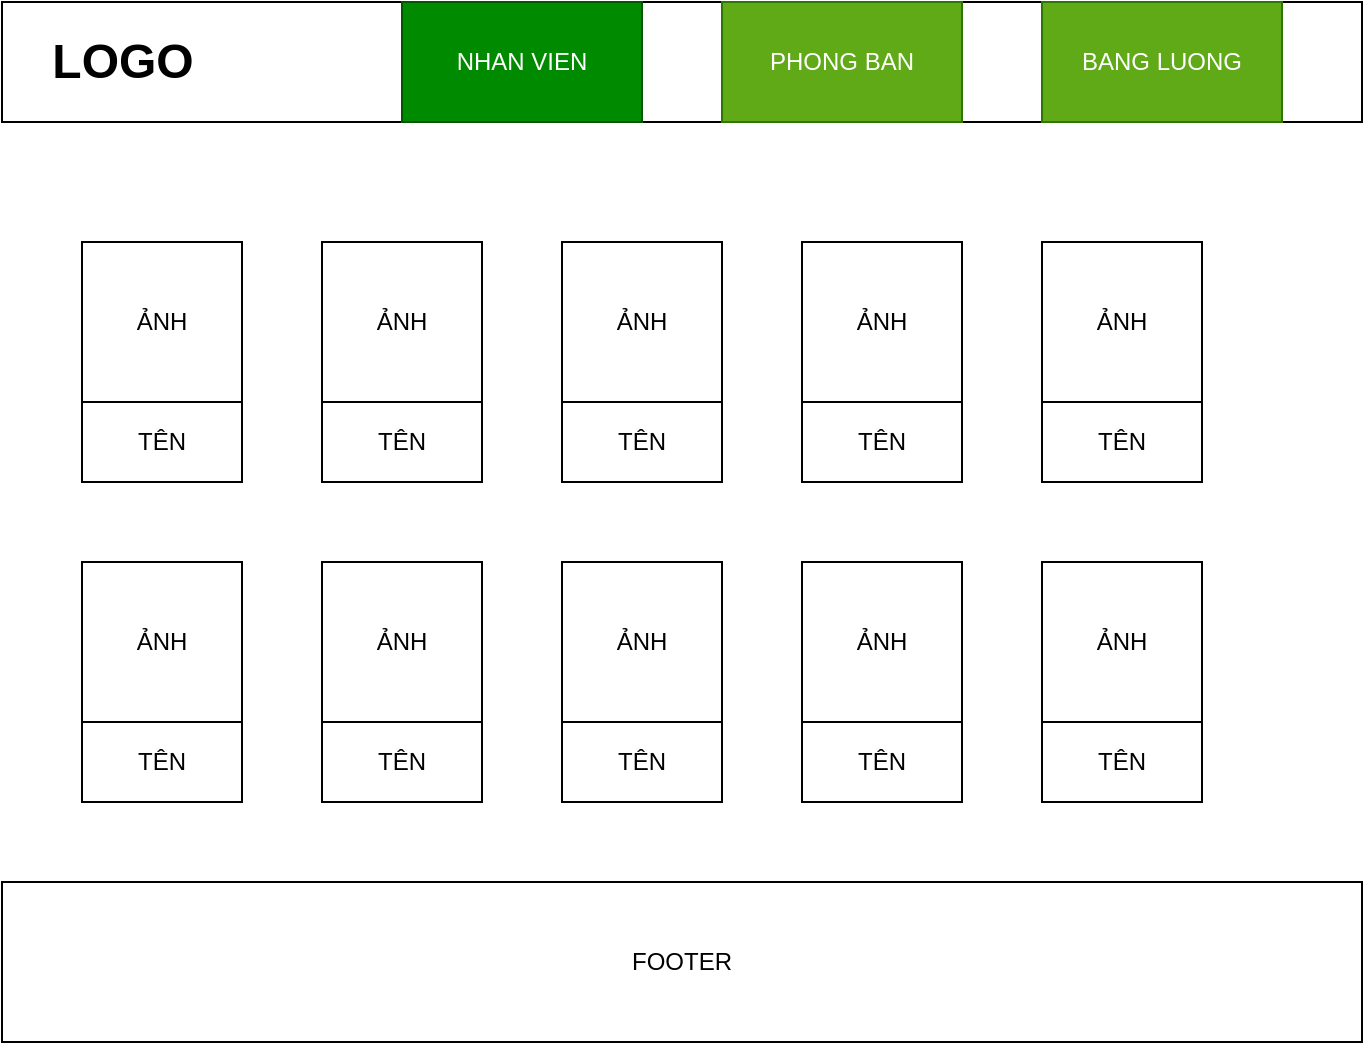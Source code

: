 <mxfile>
    <diagram id="PwCZdAR4eDsHewi5N_Js" name="StaffList">
        <mxGraphModel dx="990" dy="575" grid="1" gridSize="10" guides="1" tooltips="1" connect="1" arrows="1" fold="1" page="1" pageScale="1" pageWidth="850" pageHeight="1100" math="0" shadow="0">
            <root>
                <mxCell id="0"/>
                <mxCell id="1" parent="0"/>
                <mxCell id="2" value="" style="rounded=0;whiteSpace=wrap;html=1;" vertex="1" parent="1">
                    <mxGeometry x="80" y="40" width="680" height="60" as="geometry"/>
                </mxCell>
                <mxCell id="3" value="LOGO" style="text;strokeColor=none;fillColor=none;html=1;fontSize=24;fontStyle=1;verticalAlign=middle;align=center;" vertex="1" parent="1">
                    <mxGeometry x="90" y="50" width="100" height="40" as="geometry"/>
                </mxCell>
                <mxCell id="11" value="NHAN VIEN" style="rounded=0;whiteSpace=wrap;html=1;fillColor=#008a00;fontColor=#ffffff;strokeColor=#005700;" vertex="1" parent="1">
                    <mxGeometry x="280" y="40" width="120" height="60" as="geometry"/>
                </mxCell>
                <mxCell id="12" value="PHONG BAN" style="rounded=0;whiteSpace=wrap;html=1;fillColor=#60a917;fontColor=#ffffff;strokeColor=#2D7600;" vertex="1" parent="1">
                    <mxGeometry x="440" y="40" width="120" height="60" as="geometry"/>
                </mxCell>
                <mxCell id="13" value="BANG LUONG" style="rounded=0;whiteSpace=wrap;html=1;fillColor=#60a917;fontColor=#ffffff;strokeColor=#2D7600;" vertex="1" parent="1">
                    <mxGeometry x="600" y="40" width="120" height="60" as="geometry"/>
                </mxCell>
                <mxCell id="15" value="FOOTER" style="rounded=0;whiteSpace=wrap;html=1;" vertex="1" parent="1">
                    <mxGeometry x="80" y="480" width="680" height="80" as="geometry"/>
                </mxCell>
                <mxCell id="18" value="ẢNH" style="whiteSpace=wrap;html=1;aspect=fixed;" vertex="1" parent="1">
                    <mxGeometry x="120" y="160" width="80" height="80" as="geometry"/>
                </mxCell>
                <mxCell id="19" value="TÊN" style="rounded=0;whiteSpace=wrap;html=1;" vertex="1" parent="1">
                    <mxGeometry x="120" y="240" width="80" height="40" as="geometry"/>
                </mxCell>
                <mxCell id="20" value="ẢNH" style="whiteSpace=wrap;html=1;aspect=fixed;" vertex="1" parent="1">
                    <mxGeometry x="240" y="160" width="80" height="80" as="geometry"/>
                </mxCell>
                <mxCell id="21" value="TÊN" style="rounded=0;whiteSpace=wrap;html=1;" vertex="1" parent="1">
                    <mxGeometry x="240" y="240" width="80" height="40" as="geometry"/>
                </mxCell>
                <mxCell id="22" value="ẢNH" style="whiteSpace=wrap;html=1;aspect=fixed;" vertex="1" parent="1">
                    <mxGeometry x="360" y="160" width="80" height="80" as="geometry"/>
                </mxCell>
                <mxCell id="23" value="TÊN" style="rounded=0;whiteSpace=wrap;html=1;" vertex="1" parent="1">
                    <mxGeometry x="360" y="240" width="80" height="40" as="geometry"/>
                </mxCell>
                <mxCell id="24" value="ẢNH" style="whiteSpace=wrap;html=1;aspect=fixed;" vertex="1" parent="1">
                    <mxGeometry x="480" y="160" width="80" height="80" as="geometry"/>
                </mxCell>
                <mxCell id="25" value="TÊN" style="rounded=0;whiteSpace=wrap;html=1;" vertex="1" parent="1">
                    <mxGeometry x="480" y="240" width="80" height="40" as="geometry"/>
                </mxCell>
                <mxCell id="26" value="ẢNH" style="whiteSpace=wrap;html=1;aspect=fixed;" vertex="1" parent="1">
                    <mxGeometry x="600" y="160" width="80" height="80" as="geometry"/>
                </mxCell>
                <mxCell id="27" value="TÊN" style="rounded=0;whiteSpace=wrap;html=1;" vertex="1" parent="1">
                    <mxGeometry x="600" y="240" width="80" height="40" as="geometry"/>
                </mxCell>
                <mxCell id="30" value="ẢNH" style="whiteSpace=wrap;html=1;aspect=fixed;" vertex="1" parent="1">
                    <mxGeometry x="120" y="320" width="80" height="80" as="geometry"/>
                </mxCell>
                <mxCell id="31" value="TÊN" style="rounded=0;whiteSpace=wrap;html=1;" vertex="1" parent="1">
                    <mxGeometry x="120" y="400" width="80" height="40" as="geometry"/>
                </mxCell>
                <mxCell id="32" value="ẢNH" style="whiteSpace=wrap;html=1;aspect=fixed;" vertex="1" parent="1">
                    <mxGeometry x="240" y="320" width="80" height="80" as="geometry"/>
                </mxCell>
                <mxCell id="33" value="TÊN" style="rounded=0;whiteSpace=wrap;html=1;" vertex="1" parent="1">
                    <mxGeometry x="240" y="400" width="80" height="40" as="geometry"/>
                </mxCell>
                <mxCell id="34" value="ẢNH" style="whiteSpace=wrap;html=1;aspect=fixed;" vertex="1" parent="1">
                    <mxGeometry x="360" y="320" width="80" height="80" as="geometry"/>
                </mxCell>
                <mxCell id="35" value="TÊN" style="rounded=0;whiteSpace=wrap;html=1;" vertex="1" parent="1">
                    <mxGeometry x="360" y="400" width="80" height="40" as="geometry"/>
                </mxCell>
                <mxCell id="36" value="ẢNH" style="whiteSpace=wrap;html=1;aspect=fixed;" vertex="1" parent="1">
                    <mxGeometry x="480" y="320" width="80" height="80" as="geometry"/>
                </mxCell>
                <mxCell id="37" value="TÊN" style="rounded=0;whiteSpace=wrap;html=1;" vertex="1" parent="1">
                    <mxGeometry x="480" y="400" width="80" height="40" as="geometry"/>
                </mxCell>
                <mxCell id="38" value="ẢNH" style="whiteSpace=wrap;html=1;aspect=fixed;" vertex="1" parent="1">
                    <mxGeometry x="600" y="320" width="80" height="80" as="geometry"/>
                </mxCell>
                <mxCell id="39" value="TÊN" style="rounded=0;whiteSpace=wrap;html=1;" vertex="1" parent="1">
                    <mxGeometry x="600" y="400" width="80" height="40" as="geometry"/>
                </mxCell>
            </root>
        </mxGraphModel>
    </diagram>
    <diagram id="EQJTAussmH2bmjJajPGj" name="StaffInfo">
        <mxGraphModel dx="990" dy="575" grid="1" gridSize="10" guides="1" tooltips="1" connect="1" arrows="1" fold="1" page="1" pageScale="1" pageWidth="850" pageHeight="1100" math="0" shadow="0">
            <root>
                <mxCell id="d6FCyVzGP76vIOw_wsVJ-0"/>
                <mxCell id="d6FCyVzGP76vIOw_wsVJ-1" parent="d6FCyVzGP76vIOw_wsVJ-0"/>
                <mxCell id="Bl5t5vdlA-q_I6GAjbjB-0" value="" style="rounded=0;whiteSpace=wrap;html=1;" vertex="1" parent="d6FCyVzGP76vIOw_wsVJ-1">
                    <mxGeometry x="80" y="40" width="680" height="60" as="geometry"/>
                </mxCell>
                <mxCell id="Bl5t5vdlA-q_I6GAjbjB-1" value="LOGO" style="text;strokeColor=none;fillColor=none;html=1;fontSize=24;fontStyle=1;verticalAlign=middle;align=center;" vertex="1" parent="d6FCyVzGP76vIOw_wsVJ-1">
                    <mxGeometry x="90" y="50" width="100" height="40" as="geometry"/>
                </mxCell>
                <mxCell id="Bl5t5vdlA-q_I6GAjbjB-2" value="NHAN VIEN" style="rounded=0;whiteSpace=wrap;html=1;fillColor=#008a00;fontColor=#ffffff;strokeColor=#005700;" vertex="1" parent="d6FCyVzGP76vIOw_wsVJ-1">
                    <mxGeometry x="280" y="40" width="120" height="60" as="geometry"/>
                </mxCell>
                <mxCell id="Bl5t5vdlA-q_I6GAjbjB-3" value="PHONG BAN" style="rounded=0;whiteSpace=wrap;html=1;fillColor=#60a917;fontColor=#ffffff;strokeColor=#2D7600;" vertex="1" parent="d6FCyVzGP76vIOw_wsVJ-1">
                    <mxGeometry x="440" y="40" width="120" height="60" as="geometry"/>
                </mxCell>
                <mxCell id="Bl5t5vdlA-q_I6GAjbjB-4" value="BANG LUONG" style="rounded=0;whiteSpace=wrap;html=1;fillColor=#60a917;fontColor=#ffffff;strokeColor=#2D7600;" vertex="1" parent="d6FCyVzGP76vIOw_wsVJ-1">
                    <mxGeometry x="600" y="40" width="120" height="60" as="geometry"/>
                </mxCell>
                <mxCell id="Bl5t5vdlA-q_I6GAjbjB-5" value="FOOTER" style="rounded=0;whiteSpace=wrap;html=1;" vertex="1" parent="d6FCyVzGP76vIOw_wsVJ-1">
                    <mxGeometry x="80" y="480" width="680" height="80" as="geometry"/>
                </mxCell>
                <mxCell id="Bl5t5vdlA-q_I6GAjbjB-29" value="ẢNH" style="whiteSpace=wrap;html=1;aspect=fixed;" vertex="1" parent="d6FCyVzGP76vIOw_wsVJ-1">
                    <mxGeometry x="160" y="200" width="160" height="160" as="geometry"/>
                </mxCell>
                <mxCell id="Bl5t5vdlA-q_I6GAjbjB-34" value="&lt;ul style=&quot;font-size: 17px&quot;&gt;&lt;li&gt;info 1&lt;/li&gt;&lt;li&gt;info 2&lt;/li&gt;&lt;li&gt;info 3&lt;/li&gt;&lt;/ul&gt;" style="text;strokeColor=none;fillColor=none;html=1;whiteSpace=wrap;verticalAlign=middle;overflow=hidden;" vertex="1" parent="d6FCyVzGP76vIOw_wsVJ-1">
                    <mxGeometry x="345" y="240" width="150" height="120" as="geometry"/>
                </mxCell>
                <UserObject label="Tên&amp;nbsp;" placeholders="1" name="Variable" id="59OHpha4joh6AAnz5_yg-3">
                    <mxCell style="text;html=1;strokeColor=none;fillColor=none;align=center;verticalAlign=middle;whiteSpace=wrap;overflow=hidden;fontSize=17;" vertex="1" parent="d6FCyVzGP76vIOw_wsVJ-1">
                        <mxGeometry x="360" y="210" width="80" height="20" as="geometry"/>
                    </mxCell>
                </UserObject>
                <UserObject label="NHAN VIEN" link="https://www.draw.io" id="59OHpha4joh6AAnz5_yg-4">
                    <mxCell style="text;html=1;strokeColor=none;fillColor=none;whiteSpace=wrap;align=left;verticalAlign=middle;fontColor=#FFFFFF;fontStyle=5;fontSize=17;" vertex="1" parent="d6FCyVzGP76vIOw_wsVJ-1">
                        <mxGeometry x="120" y="120" width="160" height="40" as="geometry"/>
                    </mxCell>
                </UserObject>
                <mxCell id="59OHpha4joh6AAnz5_yg-7" value="/ TÊN&amp;nbsp;" style="text;strokeColor=none;fillColor=none;html=1;fontSize=16;fontStyle=1;verticalAlign=middle;align=center;fontColor=#FFFFFF;" vertex="1" parent="d6FCyVzGP76vIOw_wsVJ-1">
                    <mxGeometry x="200" y="120" width="100" height="40" as="geometry"/>
                </mxCell>
            </root>
        </mxGraphModel>
    </diagram>
    <diagram id="_PMq7RftD9YBdkI9Cx1E" name="Department">
        <mxGraphModel dx="990" dy="575" grid="1" gridSize="10" guides="1" tooltips="1" connect="1" arrows="1" fold="1" page="1" pageScale="1" pageWidth="850" pageHeight="1100" math="0" shadow="0">
            <root>
                <mxCell id="LV5ZX5MkRUqndcMBrIyy-0"/>
                <mxCell id="LV5ZX5MkRUqndcMBrIyy-1" parent="LV5ZX5MkRUqndcMBrIyy-0"/>
                <mxCell id="mgO9jluycDSsPQYux-8B-0" value="" style="rounded=0;whiteSpace=wrap;html=1;" vertex="1" parent="LV5ZX5MkRUqndcMBrIyy-1">
                    <mxGeometry x="80" y="40" width="680" height="60" as="geometry"/>
                </mxCell>
                <mxCell id="mgO9jluycDSsPQYux-8B-1" value="LOGO" style="text;strokeColor=none;fillColor=none;html=1;fontSize=24;fontStyle=1;verticalAlign=middle;align=center;" vertex="1" parent="LV5ZX5MkRUqndcMBrIyy-1">
                    <mxGeometry x="90" y="50" width="100" height="40" as="geometry"/>
                </mxCell>
                <mxCell id="mgO9jluycDSsPQYux-8B-2" value="NHAN VIEN" style="rounded=0;whiteSpace=wrap;html=1;fillColor=#60a917;fontColor=#ffffff;strokeColor=#2D7600;" vertex="1" parent="LV5ZX5MkRUqndcMBrIyy-1">
                    <mxGeometry x="280" y="40" width="120" height="60" as="geometry"/>
                </mxCell>
                <mxCell id="mgO9jluycDSsPQYux-8B-3" value="PHONG BAN" style="rounded=0;whiteSpace=wrap;html=1;fillColor=#008a00;fontColor=#ffffff;strokeColor=#005700;" vertex="1" parent="LV5ZX5MkRUqndcMBrIyy-1">
                    <mxGeometry x="440" y="40" width="120" height="60" as="geometry"/>
                </mxCell>
                <mxCell id="mgO9jluycDSsPQYux-8B-4" value="BANG LUONG" style="rounded=0;whiteSpace=wrap;html=1;fillColor=#60a917;fontColor=#ffffff;strokeColor=#2D7600;" vertex="1" parent="LV5ZX5MkRUqndcMBrIyy-1">
                    <mxGeometry x="600" y="40" width="120" height="60" as="geometry"/>
                </mxCell>
                <mxCell id="mgO9jluycDSsPQYux-8B-5" value="FOOTER" style="rounded=0;whiteSpace=wrap;html=1;" vertex="1" parent="LV5ZX5MkRUqndcMBrIyy-1">
                    <mxGeometry x="80" y="480" width="680" height="80" as="geometry"/>
                </mxCell>
                <UserObject label="PHONG BAN" link="https://www.draw.io" id="mgO9jluycDSsPQYux-8B-9">
                    <mxCell style="text;html=1;strokeColor=none;fillColor=none;whiteSpace=wrap;align=left;verticalAlign=middle;fontColor=#FFFFFF;fontStyle=5;fontSize=17;" vertex="1" parent="LV5ZX5MkRUqndcMBrIyy-1">
                        <mxGeometry x="120" y="120" width="160" height="40" as="geometry"/>
                    </mxCell>
                </UserObject>
                <UserObject label="PHONG BAN 2&lt;br style=&quot;font-size: 15px&quot;&gt;&lt;font size=&quot;1&quot;&gt;Số lượng nhân viên:&amp;nbsp;&lt;/font&gt;" placeholders="1" name="Variable" id="mgO9jluycDSsPQYux-8B-16">
                    <mxCell style="text;html=1;strokeColor=none;fillColor=none;align=center;verticalAlign=middle;whiteSpace=wrap;overflow=hidden;fontSize=16;fontColor=#FFFFFF;" vertex="1" parent="LV5ZX5MkRUqndcMBrIyy-1">
                        <mxGeometry x="500" y="200" width="220" height="80" as="geometry"/>
                    </mxCell>
                </UserObject>
                <UserObject label="PHONG BAN 1&lt;br style=&quot;font-size: 15px&quot;&gt;&lt;font size=&quot;1&quot;&gt;Số lượng nhân viên:&amp;nbsp;&lt;/font&gt;" placeholders="1" name="Variable" id="mgO9jluycDSsPQYux-8B-17">
                    <mxCell style="text;html=1;strokeColor=none;fillColor=none;align=center;verticalAlign=middle;whiteSpace=wrap;overflow=hidden;fontSize=16;fontColor=#FFFFFF;" vertex="1" parent="LV5ZX5MkRUqndcMBrIyy-1">
                        <mxGeometry x="120" y="200" width="220" height="80" as="geometry"/>
                    </mxCell>
                </UserObject>
                <UserObject label="PHONG BAN 3&lt;br style=&quot;font-size: 15px&quot;&gt;&lt;font size=&quot;1&quot;&gt;Số lượng nhân viên:&amp;nbsp;&lt;/font&gt;" placeholders="1" name="Variable" id="mgO9jluycDSsPQYux-8B-18">
                    <mxCell style="text;html=1;strokeColor=none;fillColor=none;align=center;verticalAlign=middle;whiteSpace=wrap;overflow=hidden;fontSize=16;fontColor=#FFFFFF;" vertex="1" parent="LV5ZX5MkRUqndcMBrIyy-1">
                        <mxGeometry x="120" y="360" width="220" height="80" as="geometry"/>
                    </mxCell>
                </UserObject>
                <UserObject label="PHONG BAN 4&lt;br style=&quot;font-size: 15px&quot;&gt;&lt;font size=&quot;1&quot;&gt;Số lượng nhân viên:&amp;nbsp;&lt;/font&gt;" placeholders="1" name="Variable" id="mgO9jluycDSsPQYux-8B-19">
                    <mxCell style="text;html=1;strokeColor=none;fillColor=none;align=center;verticalAlign=middle;whiteSpace=wrap;overflow=hidden;fontSize=16;fontColor=#FFFFFF;" vertex="1" parent="LV5ZX5MkRUqndcMBrIyy-1">
                        <mxGeometry x="500" y="360" width="220" height="80" as="geometry"/>
                    </mxCell>
                </UserObject>
            </root>
        </mxGraphModel>
    </diagram>
    <diagram id="Bx5uncIXXezHyz8ZB6y6" name="Salary">
        <mxGraphModel dx="990" dy="575" grid="1" gridSize="10" guides="1" tooltips="1" connect="1" arrows="1" fold="1" page="1" pageScale="1" pageWidth="850" pageHeight="1100" math="0" shadow="0">
            <root>
                <mxCell id="tQZZN4y3R5q-cQ2MZGTF-0"/>
                <mxCell id="tQZZN4y3R5q-cQ2MZGTF-1" parent="tQZZN4y3R5q-cQ2MZGTF-0"/>
                <mxCell id="19el3ZnUe07e8P-POTUO-0" value="" style="rounded=0;whiteSpace=wrap;html=1;" vertex="1" parent="tQZZN4y3R5q-cQ2MZGTF-1">
                    <mxGeometry x="80" y="40" width="680" height="60" as="geometry"/>
                </mxCell>
                <mxCell id="19el3ZnUe07e8P-POTUO-1" value="LOGO" style="text;strokeColor=none;fillColor=none;html=1;fontSize=24;fontStyle=1;verticalAlign=middle;align=center;" vertex="1" parent="tQZZN4y3R5q-cQ2MZGTF-1">
                    <mxGeometry x="90" y="50" width="100" height="40" as="geometry"/>
                </mxCell>
                <mxCell id="19el3ZnUe07e8P-POTUO-2" value="NHAN VIEN" style="rounded=0;whiteSpace=wrap;html=1;fillColor=#60a917;fontColor=#ffffff;strokeColor=#2D7600;" vertex="1" parent="tQZZN4y3R5q-cQ2MZGTF-1">
                    <mxGeometry x="280" y="40" width="120" height="60" as="geometry"/>
                </mxCell>
                <mxCell id="19el3ZnUe07e8P-POTUO-3" value="PHONG BAN" style="rounded=0;whiteSpace=wrap;html=1;fillColor=#60a917;fontColor=#ffffff;strokeColor=#2D7600;" vertex="1" parent="tQZZN4y3R5q-cQ2MZGTF-1">
                    <mxGeometry x="440" y="40" width="120" height="60" as="geometry"/>
                </mxCell>
                <mxCell id="19el3ZnUe07e8P-POTUO-4" value="BANG LUONG" style="rounded=0;whiteSpace=wrap;html=1;fillColor=#008a00;fontColor=#ffffff;strokeColor=#005700;" vertex="1" parent="tQZZN4y3R5q-cQ2MZGTF-1">
                    <mxGeometry x="600" y="40" width="120" height="60" as="geometry"/>
                </mxCell>
                <mxCell id="19el3ZnUe07e8P-POTUO-5" value="FOOTER" style="rounded=0;whiteSpace=wrap;html=1;" vertex="1" parent="tQZZN4y3R5q-cQ2MZGTF-1">
                    <mxGeometry x="80" y="600" width="680" height="80" as="geometry"/>
                </mxCell>
                <UserObject label="/&amp;nbsp; Salary" link="https://www.draw.io" id="19el3ZnUe07e8P-POTUO-6">
                    <mxCell style="text;html=1;strokeColor=none;fillColor=none;whiteSpace=wrap;align=left;verticalAlign=middle;fontColor=#FFFFFF;fontStyle=5;fontSize=17;" vertex="1" parent="tQZZN4y3R5q-cQ2MZGTF-1">
                        <mxGeometry x="240" y="120" width="160" height="40" as="geometry"/>
                    </mxCell>
                </UserObject>
                <UserObject label="Tên nhân viên" placeholders="1" name="Variable" id="19el3ZnUe07e8P-POTUO-8">
                    <mxCell style="text;html=1;strokeColor=none;fillColor=none;align=center;verticalAlign=middle;whiteSpace=wrap;overflow=hidden;fontSize=16;fontColor=#FFFFFF;" vertex="1" parent="tQZZN4y3R5q-cQ2MZGTF-1">
                        <mxGeometry x="110" y="200" width="130" height="40" as="geometry"/>
                    </mxCell>
                </UserObject>
                <UserObject label="NHAN VIEN" link="https://www.draw.io" id="aKSoSBBab6BonunX9GDT-0">
                    <mxCell style="text;html=1;strokeColor=none;fillColor=none;whiteSpace=wrap;align=left;verticalAlign=middle;fontColor=#FFFFFF;fontStyle=5;fontSize=17;" vertex="1" parent="tQZZN4y3R5q-cQ2MZGTF-1">
                        <mxGeometry x="120" y="120" width="160" height="40" as="geometry"/>
                    </mxCell>
                </UserObject>
                <mxCell id="aKSoSBBab6BonunX9GDT-1" value="&lt;ul&gt;&lt;li&gt;Mã nhân viên&lt;/li&gt;&lt;li&gt;Hệ số lương&lt;/li&gt;&lt;li&gt;Lương&lt;/li&gt;&lt;li&gt;...&lt;/li&gt;&lt;/ul&gt;" style="text;strokeColor=none;fillColor=none;html=1;whiteSpace=wrap;verticalAlign=middle;overflow=hidden;fontSize=15;fontColor=#FFFFFF;" vertex="1" parent="tQZZN4y3R5q-cQ2MZGTF-1">
                    <mxGeometry x="100" y="240" width="170" height="130" as="geometry"/>
                </mxCell>
                <UserObject label="Tên nhân viên" placeholders="1" name="Variable" id="aKSoSBBab6BonunX9GDT-2">
                    <mxCell style="text;html=1;strokeColor=none;fillColor=none;align=center;verticalAlign=middle;whiteSpace=wrap;overflow=hidden;fontSize=16;fontColor=#FFFFFF;" vertex="1" parent="tQZZN4y3R5q-cQ2MZGTF-1">
                        <mxGeometry x="300" y="200" width="130" height="40" as="geometry"/>
                    </mxCell>
                </UserObject>
                <mxCell id="aKSoSBBab6BonunX9GDT-3" value="&lt;ul&gt;&lt;li&gt;Mã nhân viên&lt;/li&gt;&lt;li&gt;Hệ số lương&lt;/li&gt;&lt;li&gt;Lương&lt;/li&gt;&lt;li&gt;...&lt;/li&gt;&lt;/ul&gt;" style="text;strokeColor=none;fillColor=none;html=1;whiteSpace=wrap;verticalAlign=middle;overflow=hidden;fontSize=15;fontColor=#FFFFFF;" vertex="1" parent="tQZZN4y3R5q-cQ2MZGTF-1">
                    <mxGeometry x="290" y="240" width="170" height="130" as="geometry"/>
                </mxCell>
                <UserObject label="Tên nhân viên" placeholders="1" name="Variable" id="aKSoSBBab6BonunX9GDT-4">
                    <mxCell style="text;html=1;strokeColor=none;fillColor=none;align=center;verticalAlign=middle;whiteSpace=wrap;overflow=hidden;fontSize=16;fontColor=#FFFFFF;" vertex="1" parent="tQZZN4y3R5q-cQ2MZGTF-1">
                        <mxGeometry x="530" y="200" width="130" height="40" as="geometry"/>
                    </mxCell>
                </UserObject>
                <mxCell id="aKSoSBBab6BonunX9GDT-5" value="&lt;ul&gt;&lt;li&gt;Mã nhân viên&lt;/li&gt;&lt;li&gt;Hệ số lương&lt;/li&gt;&lt;li&gt;Lương&lt;/li&gt;&lt;li&gt;...&lt;/li&gt;&lt;/ul&gt;" style="text;strokeColor=none;fillColor=none;html=1;whiteSpace=wrap;verticalAlign=middle;overflow=hidden;fontSize=15;fontColor=#FFFFFF;" vertex="1" parent="tQZZN4y3R5q-cQ2MZGTF-1">
                    <mxGeometry x="520" y="240" width="170" height="130" as="geometry"/>
                </mxCell>
                <UserObject label="Tên nhân viên" placeholders="1" name="Variable" id="aKSoSBBab6BonunX9GDT-6">
                    <mxCell style="text;html=1;strokeColor=none;fillColor=none;align=center;verticalAlign=middle;whiteSpace=wrap;overflow=hidden;fontSize=16;fontColor=#FFFFFF;" vertex="1" parent="tQZZN4y3R5q-cQ2MZGTF-1">
                        <mxGeometry x="110" y="390" width="130" height="40" as="geometry"/>
                    </mxCell>
                </UserObject>
                <mxCell id="aKSoSBBab6BonunX9GDT-7" value="&lt;ul&gt;&lt;li&gt;Mã nhân viên&lt;/li&gt;&lt;li&gt;Hệ số lương&lt;/li&gt;&lt;li&gt;Lương&lt;/li&gt;&lt;li&gt;...&lt;/li&gt;&lt;/ul&gt;" style="text;strokeColor=none;fillColor=none;html=1;whiteSpace=wrap;verticalAlign=middle;overflow=hidden;fontSize=15;fontColor=#FFFFFF;" vertex="1" parent="tQZZN4y3R5q-cQ2MZGTF-1">
                    <mxGeometry x="100" y="430" width="170" height="130" as="geometry"/>
                </mxCell>
                <UserObject label="Tên nhân viên" placeholders="1" name="Variable" id="aKSoSBBab6BonunX9GDT-8">
                    <mxCell style="text;html=1;strokeColor=none;fillColor=none;align=center;verticalAlign=middle;whiteSpace=wrap;overflow=hidden;fontSize=16;fontColor=#FFFFFF;" vertex="1" parent="tQZZN4y3R5q-cQ2MZGTF-1">
                        <mxGeometry x="300" y="390" width="130" height="40" as="geometry"/>
                    </mxCell>
                </UserObject>
                <mxCell id="aKSoSBBab6BonunX9GDT-9" value="&lt;ul&gt;&lt;li&gt;Mã nhân viên&lt;/li&gt;&lt;li&gt;Hệ số lương&lt;/li&gt;&lt;li&gt;Lương&lt;/li&gt;&lt;li&gt;...&lt;/li&gt;&lt;/ul&gt;" style="text;strokeColor=none;fillColor=none;html=1;whiteSpace=wrap;verticalAlign=middle;overflow=hidden;fontSize=15;fontColor=#FFFFFF;" vertex="1" parent="tQZZN4y3R5q-cQ2MZGTF-1">
                    <mxGeometry x="290" y="430" width="170" height="130" as="geometry"/>
                </mxCell>
                <UserObject label="Tên nhân viên" placeholders="1" name="Variable" id="aKSoSBBab6BonunX9GDT-10">
                    <mxCell style="text;html=1;strokeColor=none;fillColor=none;align=center;verticalAlign=middle;whiteSpace=wrap;overflow=hidden;fontSize=16;fontColor=#FFFFFF;" vertex="1" parent="tQZZN4y3R5q-cQ2MZGTF-1">
                        <mxGeometry x="530" y="390" width="130" height="40" as="geometry"/>
                    </mxCell>
                </UserObject>
                <mxCell id="aKSoSBBab6BonunX9GDT-11" value="&lt;ul&gt;&lt;li&gt;Mã nhân viên&lt;/li&gt;&lt;li&gt;Hệ số lương&lt;/li&gt;&lt;li&gt;Lương&lt;/li&gt;&lt;li&gt;...&lt;/li&gt;&lt;/ul&gt;" style="text;strokeColor=none;fillColor=none;html=1;whiteSpace=wrap;verticalAlign=middle;overflow=hidden;fontSize=15;fontColor=#FFFFFF;" vertex="1" parent="tQZZN4y3R5q-cQ2MZGTF-1">
                    <mxGeometry x="520" y="430" width="170" height="130" as="geometry"/>
                </mxCell>
            </root>
        </mxGraphModel>
    </diagram>
</mxfile>